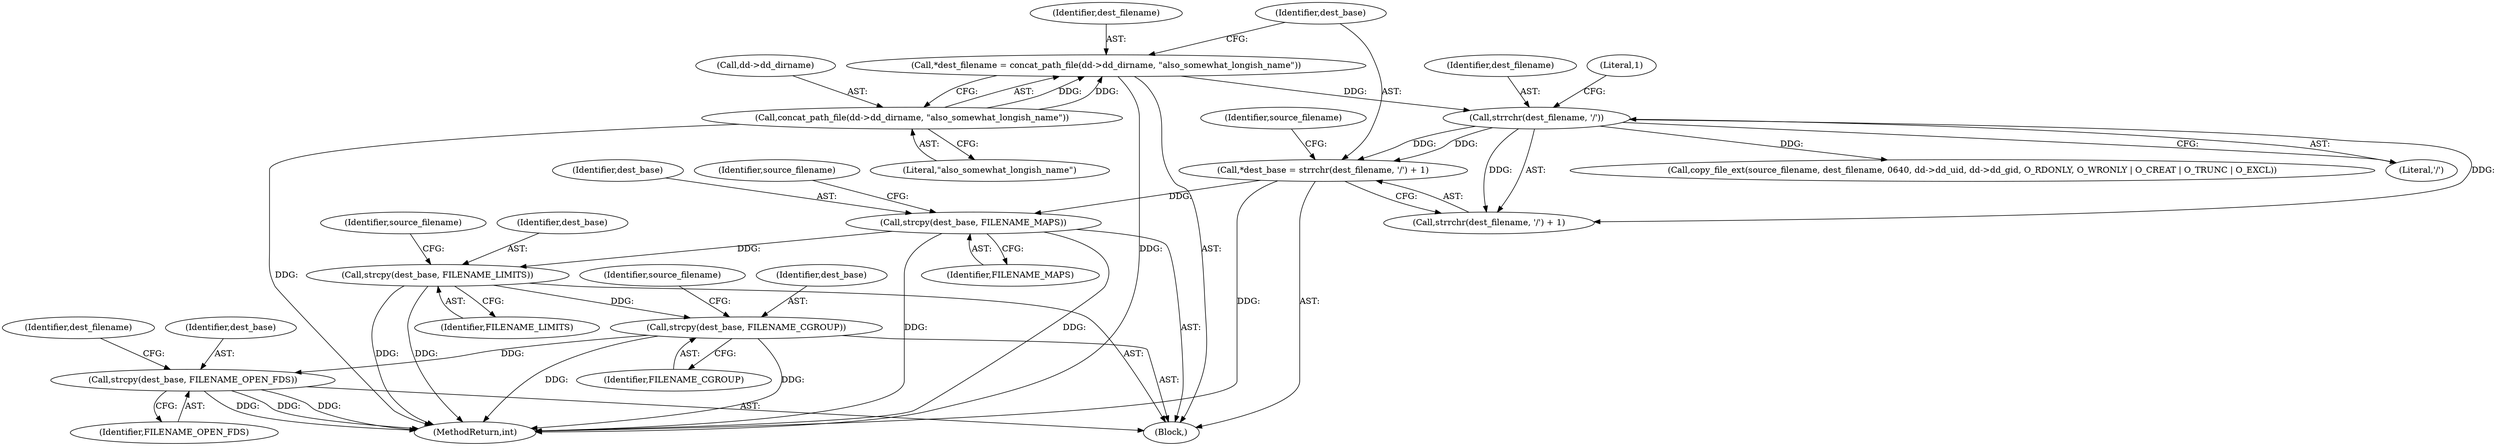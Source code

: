digraph "0_abrt_4f2c1ddd3e3b81d2d5146b883115371f1cada9f9@API" {
"1000678" [label="(Call,strcpy(dest_base, FILENAME_MAPS))"];
"1000666" [label="(Call,*dest_base = strrchr(dest_filename, '/') + 1)"];
"1000669" [label="(Call,strrchr(dest_filename, '/'))"];
"1000658" [label="(Call,*dest_filename = concat_path_file(dd->dd_dirname, \"also_somewhat_longish_name\"))"];
"1000660" [label="(Call,concat_path_file(dd->dd_dirname, \"also_somewhat_longish_name\"))"];
"1000704" [label="(Call,strcpy(dest_base, FILENAME_LIMITS))"];
"1000730" [label="(Call,strcpy(dest_base, FILENAME_CGROUP))"];
"1000751" [label="(Call,strcpy(dest_base, FILENAME_OPEN_FDS))"];
"1000731" [label="(Identifier,dest_base)"];
"1000708" [label="(Identifier,source_filename)"];
"1000682" [label="(Identifier,source_filename)"];
"1000755" [label="(Identifier,dest_filename)"];
"1000681" [label="(Call,copy_file_ext(source_filename, dest_filename, 0640, dd->dd_uid, dd->dd_gid, O_RDONLY, O_WRONLY | O_CREAT | O_TRUNC | O_EXCL))"];
"1000666" [label="(Call,*dest_base = strrchr(dest_filename, '/') + 1)"];
"1000670" [label="(Identifier,dest_filename)"];
"1000704" [label="(Call,strcpy(dest_base, FILENAME_LIMITS))"];
"1000669" [label="(Call,strrchr(dest_filename, '/'))"];
"1000751" [label="(Call,strcpy(dest_base, FILENAME_OPEN_FDS))"];
"1000675" [label="(Identifier,source_filename)"];
"1000664" [label="(Literal,\"also_somewhat_longish_name\")"];
"1000752" [label="(Identifier,dest_base)"];
"1000671" [label="(Literal,'/')"];
"1000705" [label="(Identifier,dest_base)"];
"1000672" [label="(Literal,1)"];
"1000732" [label="(Identifier,FILENAME_CGROUP)"];
"1000624" [label="(Block,)"];
"1000680" [label="(Identifier,FILENAME_MAPS)"];
"1000668" [label="(Call,strrchr(dest_filename, '/') + 1)"];
"1000753" [label="(Identifier,FILENAME_OPEN_FDS)"];
"1000661" [label="(Call,dd->dd_dirname)"];
"1000667" [label="(Identifier,dest_base)"];
"1000730" [label="(Call,strcpy(dest_base, FILENAME_CGROUP))"];
"1000734" [label="(Identifier,source_filename)"];
"1000678" [label="(Call,strcpy(dest_base, FILENAME_MAPS))"];
"1000660" [label="(Call,concat_path_file(dd->dd_dirname, \"also_somewhat_longish_name\"))"];
"1001180" [label="(MethodReturn,int)"];
"1000706" [label="(Identifier,FILENAME_LIMITS)"];
"1000658" [label="(Call,*dest_filename = concat_path_file(dd->dd_dirname, \"also_somewhat_longish_name\"))"];
"1000679" [label="(Identifier,dest_base)"];
"1000659" [label="(Identifier,dest_filename)"];
"1000678" -> "1000624"  [label="AST: "];
"1000678" -> "1000680"  [label="CFG: "];
"1000679" -> "1000678"  [label="AST: "];
"1000680" -> "1000678"  [label="AST: "];
"1000682" -> "1000678"  [label="CFG: "];
"1000678" -> "1001180"  [label="DDG: "];
"1000678" -> "1001180"  [label="DDG: "];
"1000666" -> "1000678"  [label="DDG: "];
"1000678" -> "1000704"  [label="DDG: "];
"1000666" -> "1000624"  [label="AST: "];
"1000666" -> "1000668"  [label="CFG: "];
"1000667" -> "1000666"  [label="AST: "];
"1000668" -> "1000666"  [label="AST: "];
"1000675" -> "1000666"  [label="CFG: "];
"1000666" -> "1001180"  [label="DDG: "];
"1000669" -> "1000666"  [label="DDG: "];
"1000669" -> "1000666"  [label="DDG: "];
"1000669" -> "1000668"  [label="AST: "];
"1000669" -> "1000671"  [label="CFG: "];
"1000670" -> "1000669"  [label="AST: "];
"1000671" -> "1000669"  [label="AST: "];
"1000672" -> "1000669"  [label="CFG: "];
"1000669" -> "1000668"  [label="DDG: "];
"1000669" -> "1000668"  [label="DDG: "];
"1000658" -> "1000669"  [label="DDG: "];
"1000669" -> "1000681"  [label="DDG: "];
"1000658" -> "1000624"  [label="AST: "];
"1000658" -> "1000660"  [label="CFG: "];
"1000659" -> "1000658"  [label="AST: "];
"1000660" -> "1000658"  [label="AST: "];
"1000667" -> "1000658"  [label="CFG: "];
"1000658" -> "1001180"  [label="DDG: "];
"1000660" -> "1000658"  [label="DDG: "];
"1000660" -> "1000658"  [label="DDG: "];
"1000660" -> "1000664"  [label="CFG: "];
"1000661" -> "1000660"  [label="AST: "];
"1000664" -> "1000660"  [label="AST: "];
"1000660" -> "1001180"  [label="DDG: "];
"1000704" -> "1000624"  [label="AST: "];
"1000704" -> "1000706"  [label="CFG: "];
"1000705" -> "1000704"  [label="AST: "];
"1000706" -> "1000704"  [label="AST: "];
"1000708" -> "1000704"  [label="CFG: "];
"1000704" -> "1001180"  [label="DDG: "];
"1000704" -> "1001180"  [label="DDG: "];
"1000704" -> "1000730"  [label="DDG: "];
"1000730" -> "1000624"  [label="AST: "];
"1000730" -> "1000732"  [label="CFG: "];
"1000731" -> "1000730"  [label="AST: "];
"1000732" -> "1000730"  [label="AST: "];
"1000734" -> "1000730"  [label="CFG: "];
"1000730" -> "1001180"  [label="DDG: "];
"1000730" -> "1001180"  [label="DDG: "];
"1000730" -> "1000751"  [label="DDG: "];
"1000751" -> "1000624"  [label="AST: "];
"1000751" -> "1000753"  [label="CFG: "];
"1000752" -> "1000751"  [label="AST: "];
"1000753" -> "1000751"  [label="AST: "];
"1000755" -> "1000751"  [label="CFG: "];
"1000751" -> "1001180"  [label="DDG: "];
"1000751" -> "1001180"  [label="DDG: "];
"1000751" -> "1001180"  [label="DDG: "];
}
